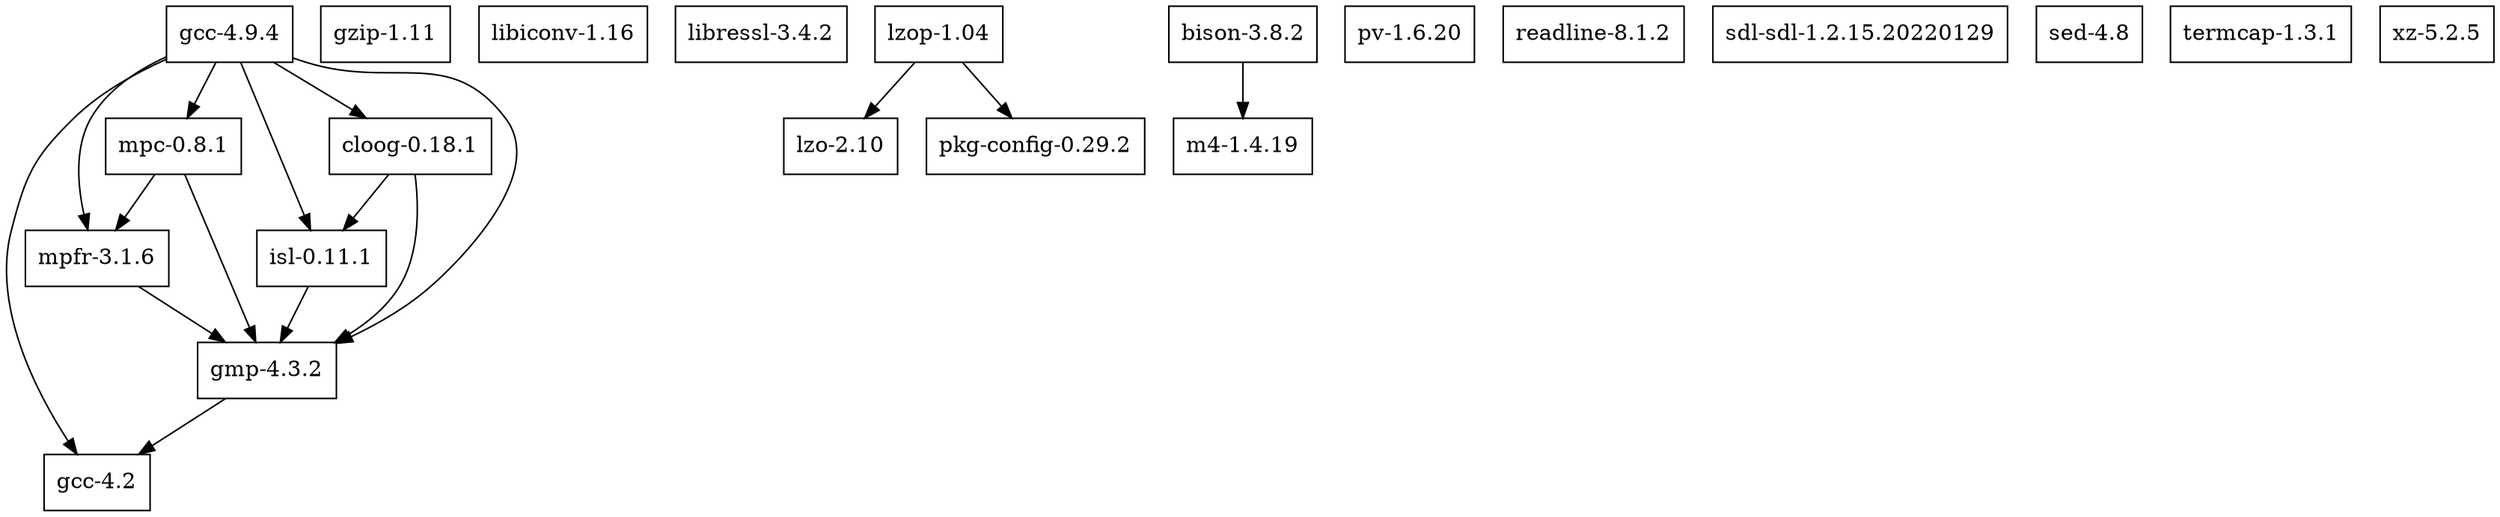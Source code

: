 digraph mygraph {
node [shape=box];

"gcc-4.2"
"gzip-1.11"
"libiconv-1.16"
"libressl-3.4.2"
"lzo-2.10"
"m4-1.4.19"
"pkg-config-0.29.2"
"pv-1.6.20"
"readline-8.1.2"
"sdl-sdl-1.2.15.20220129"
"sed-4.8"
"termcap-1.3.1"
"xz-5.2.5"

"bison-3.8.2" -> "m4-1.4.19"
"gmp-4.3.2" -> "gcc-4.2"
"lzop-1.04" -> "lzo-2.10"
"lzop-1.04" -> "pkg-config-0.29.2"

"mpfr-3.1.6" -> "gmp-4.3.2"
"isl-0.11.1" -> "gmp-4.3.2"

"mpc-0.8.1" -> "gmp-4.3.2"
"mpc-0.8.1" -> "mpfr-3.1.6"

"cloog-0.18.1" -> "gmp-4.3.2"
"cloog-0.18.1" -> "isl-0.11.1"

"gcc-4.9.4" -> "gcc-4.2"
"gcc-4.9.4" -> "gmp-4.3.2"
"gcc-4.9.4" -> "mpfr-3.1.6"
"gcc-4.9.4" -> "mpc-0.8.1"
"gcc-4.9.4" -> "isl-0.11.1"
"gcc-4.9.4" -> "cloog-0.18.1"

}
